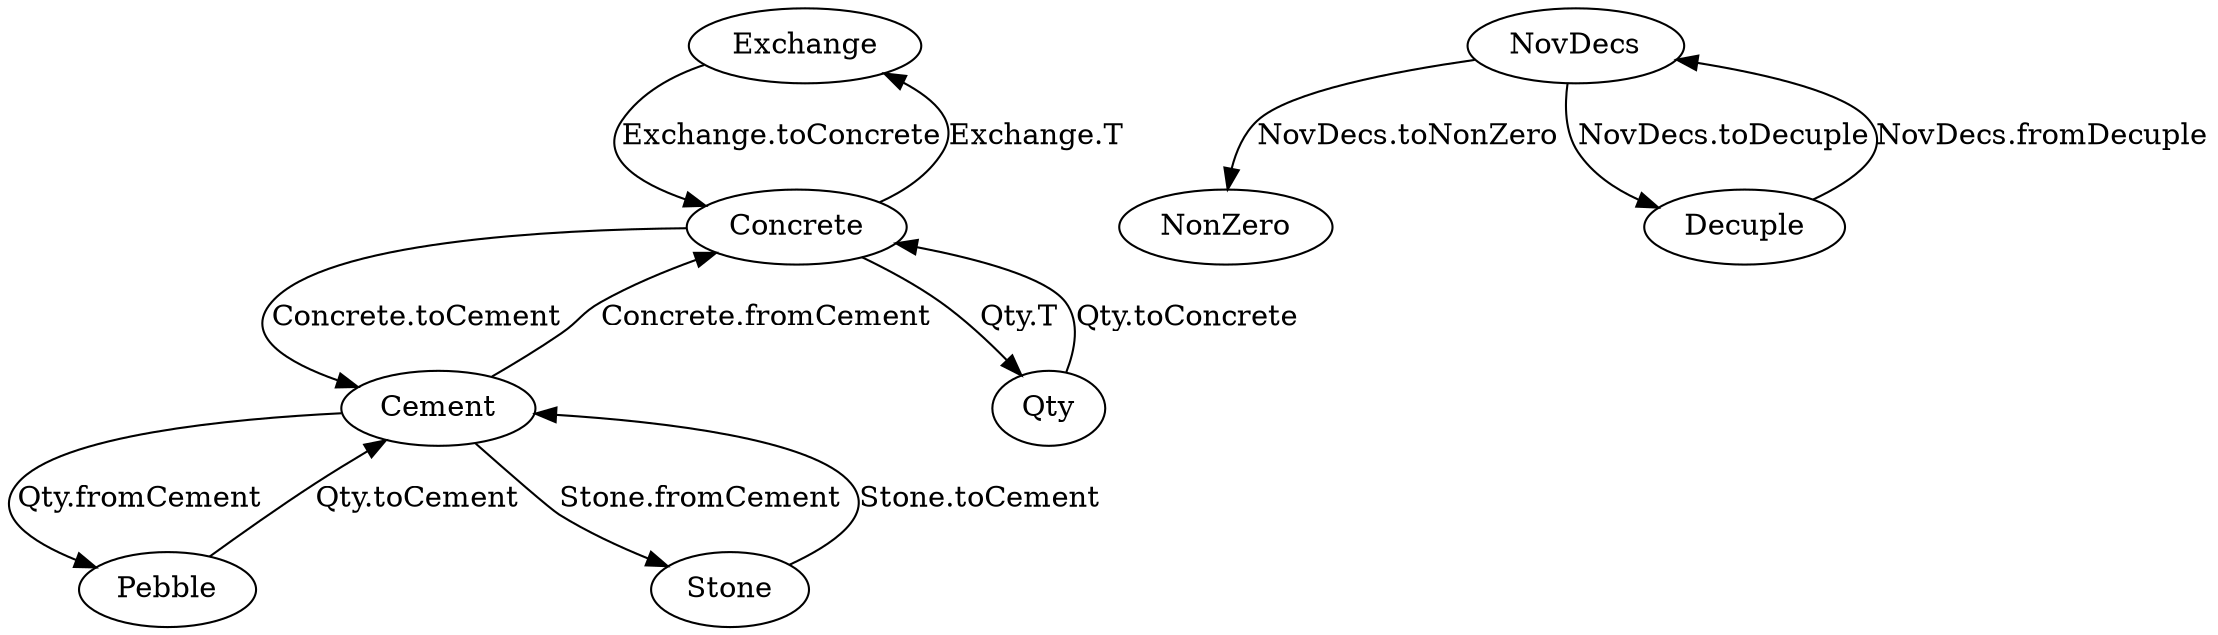 digraph functions {

  // Exchange
  Exchange -> Concrete [label="Exchange.toConcrete"];
  Concrete -> Exchange [label="Exchange.T"];

  // Concrete
  Concrete -> Cement [label="Concrete.toCement"];
  Cement -> Concrete [label="Concrete.fromCement"];

  // NovDecs
  NovDecs -> NonZero [label="NovDecs.toNonZero"];
  NovDecs -> Decuple [label="NovDecs.toDecuple"];
  Decuple -> NovDecs [label="NovDecs.fromDecuple"];

  // Qty
  Qty -> Concrete [label="Qty.toConcrete"];
  Concrete -> Qty [label="Qty.T"];

  // Pebble
  Pebble -> Cement [label="Qty.toCement"];
  Cement -> Pebble [label="Qty.fromCement"];

  // Stone
  Stone -> Cement [label="Stone.toCement"];
  Cement -> Stone [label="Stone.fromCement"];

}
